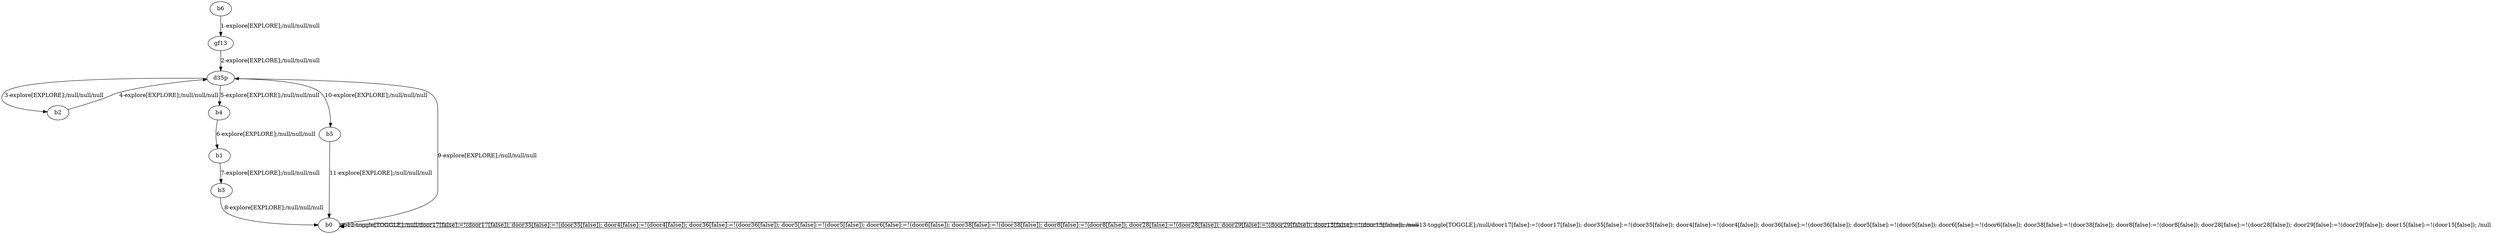 # Total number of goals covered by this test: 2
# d35p --> b5
# d35p --> b4

digraph g {
"b6" -> "gf13" [label = "1-explore[EXPLORE];/null/null/null"];
"gf13" -> "d35p" [label = "2-explore[EXPLORE];/null/null/null"];
"d35p" -> "b2" [label = "3-explore[EXPLORE];/null/null/null"];
"b2" -> "d35p" [label = "4-explore[EXPLORE];/null/null/null"];
"d35p" -> "b4" [label = "5-explore[EXPLORE];/null/null/null"];
"b4" -> "b1" [label = "6-explore[EXPLORE];/null/null/null"];
"b1" -> "b3" [label = "7-explore[EXPLORE];/null/null/null"];
"b3" -> "b0" [label = "8-explore[EXPLORE];/null/null/null"];
"b0" -> "d35p" [label = "9-explore[EXPLORE];/null/null/null"];
"d35p" -> "b5" [label = "10-explore[EXPLORE];/null/null/null"];
"b5" -> "b0" [label = "11-explore[EXPLORE];/null/null/null"];
"b0" -> "b0" [label = "12-toggle[TOGGLE];/null/door17[false]:=!(door17[false]); door35[false]:=!(door35[false]); door4[false]:=!(door4[false]); door36[false]:=!(door36[false]); door5[false]:=!(door5[false]); door6[false]:=!(door6[false]); door38[false]:=!(door38[false]); door8[false]:=!(door8[false]); door28[false]:=!(door28[false]); door29[false]:=!(door29[false]); door15[false]:=!(door15[false]); /null"];
"b0" -> "b0" [label = "13-toggle[TOGGLE];/null/door17[false]:=!(door17[false]); door35[false]:=!(door35[false]); door4[false]:=!(door4[false]); door36[false]:=!(door36[false]); door5[false]:=!(door5[false]); door6[false]:=!(door6[false]); door38[false]:=!(door38[false]); door8[false]:=!(door8[false]); door28[false]:=!(door28[false]); door29[false]:=!(door29[false]); door15[false]:=!(door15[false]); /null"];
}